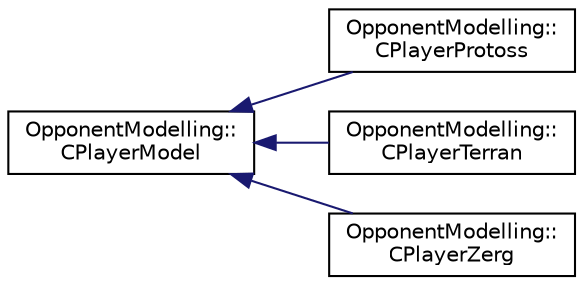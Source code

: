 digraph "Graphical Class Hierarchy"
{
  edge [fontname="Helvetica",fontsize="10",labelfontname="Helvetica",labelfontsize="10"];
  node [fontname="Helvetica",fontsize="10",shape=record];
  rankdir="LR";
  Node0 [label="OpponentModelling::\lCPlayerModel",height=0.2,width=0.4,color="black", fillcolor="white", style="filled",URL="$classOpponentModelling_1_1CPlayerModel.html",tooltip="Superclass that models the opponent. This class stores the information about his economy and all unit..."];
  Node0 -> Node1 [dir="back",color="midnightblue",fontsize="10",style="solid",fontname="Helvetica"];
  Node1 [label="OpponentModelling::\lCPlayerProtoss",height=0.2,width=0.4,color="black", fillcolor="white", style="filled",URL="$classOpponentModelling_1_1CPlayerProtoss.html",tooltip="Class representing model of a protoss player. "];
  Node0 -> Node2 [dir="back",color="midnightblue",fontsize="10",style="solid",fontname="Helvetica"];
  Node2 [label="OpponentModelling::\lCPlayerTerran",height=0.2,width=0.4,color="black", fillcolor="white", style="filled",URL="$classOpponentModelling_1_1CPlayerTerran.html",tooltip="Class representing model of a terran player. "];
  Node0 -> Node3 [dir="back",color="midnightblue",fontsize="10",style="solid",fontname="Helvetica"];
  Node3 [label="OpponentModelling::\lCPlayerZerg",height=0.2,width=0.4,color="black", fillcolor="white", style="filled",URL="$classOpponentModelling_1_1CPlayerZerg.html",tooltip="Class representing model of a zerg player. "];
}
